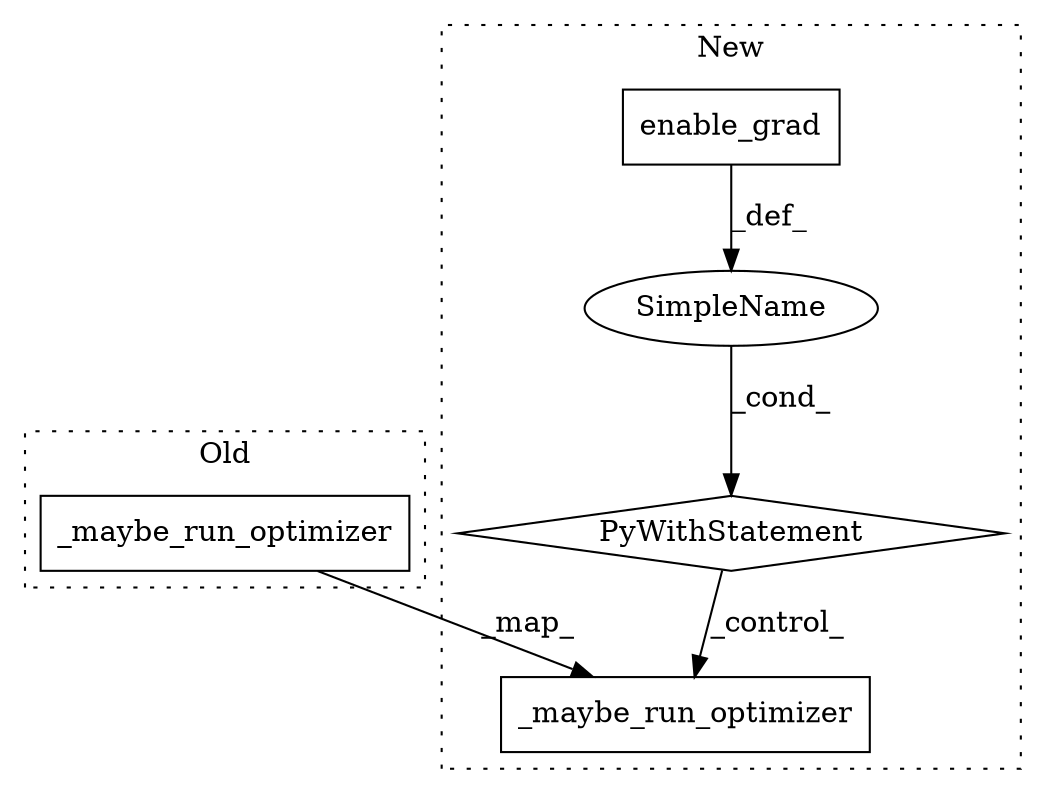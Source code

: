 digraph G {
subgraph cluster0 {
1 [label="_maybe_run_optimizer" a="32" s="4126,4197" l="21,1" shape="box"];
label = "Old";
style="dotted";
}
subgraph cluster1 {
2 [label="_maybe_run_optimizer" a="32" s="4077,4148" l="21,1" shape="box"];
3 [label="SimpleName" a="42" s="" l="" shape="ellipse"];
4 [label="PyWithStatement" a="104" s="3698,3727" l="10,2" shape="diamond"];
5 [label="enable_grad" a="32" s="3714" l="13" shape="box"];
label = "New";
style="dotted";
}
1 -> 2 [label="_map_"];
3 -> 4 [label="_cond_"];
4 -> 2 [label="_control_"];
5 -> 3 [label="_def_"];
}